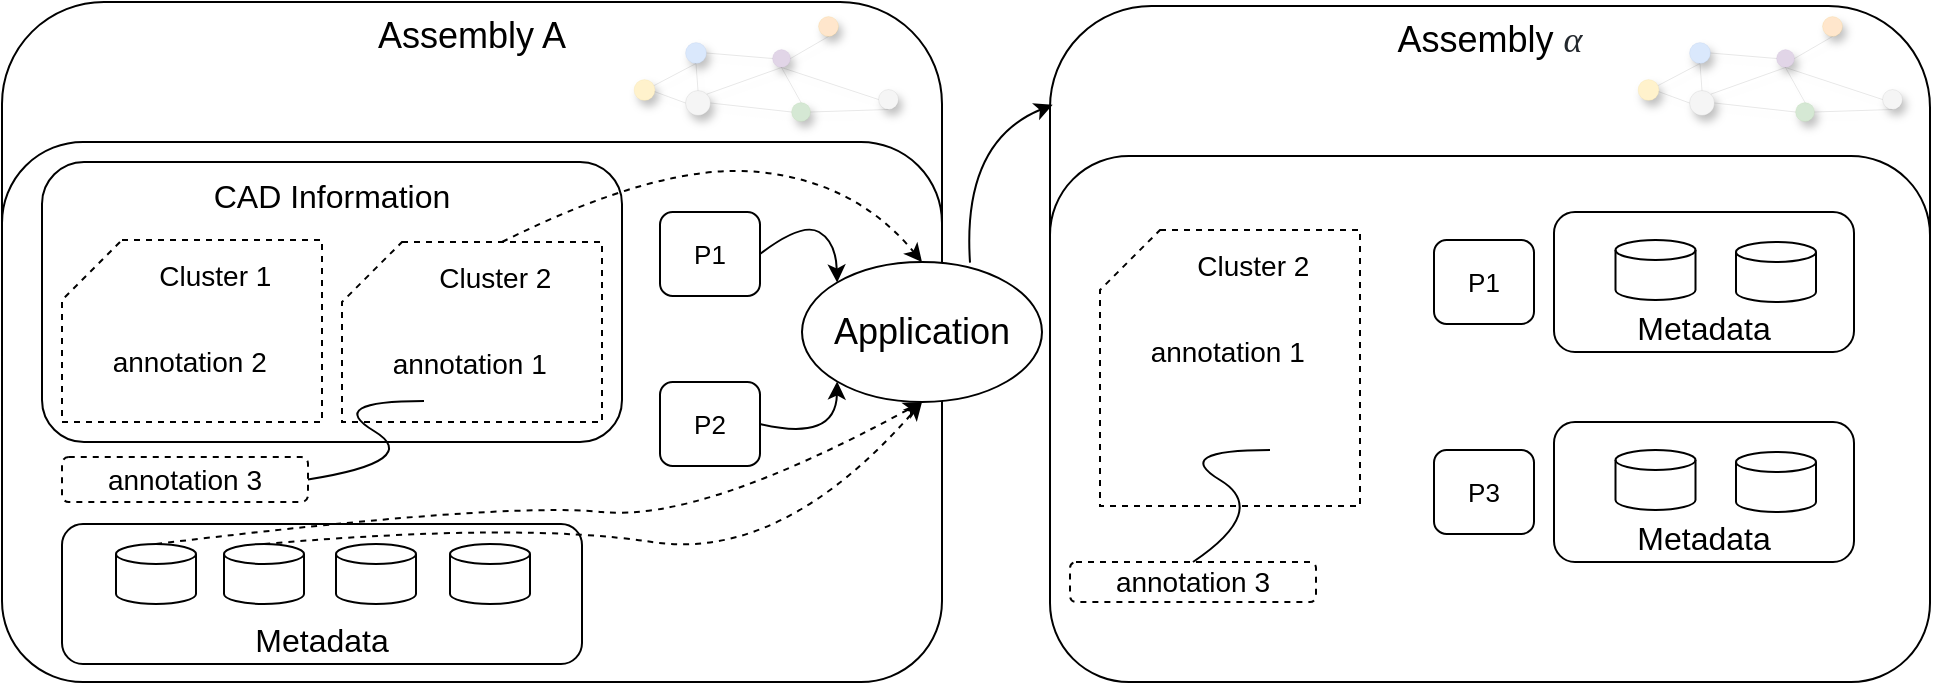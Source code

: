 <mxfile version="14.8.0" type="github">
  <diagram id="kZA55Ri5l6qM_A8G7Y4E" name="Page-1">
    <mxGraphModel dx="1000" dy="1084" grid="1" gridSize="10" guides="1" tooltips="1" connect="1" arrows="1" fold="1" page="1" pageScale="1" pageWidth="827" pageHeight="1169" math="0" shadow="0">
      <root>
        <mxCell id="0" />
        <mxCell id="1" parent="0" />
        <mxCell id="lDiaifbI5lFIjhtOzj-N-2" value="Assembly A" style="rounded=1;whiteSpace=wrap;html=1;fontSize=18;verticalAlign=top;" parent="1" vertex="1">
          <mxGeometry x="60" y="170" width="470" height="340" as="geometry" />
        </mxCell>
        <mxCell id="lDiaifbI5lFIjhtOzj-N-33" value="" style="rounded=1;whiteSpace=wrap;html=1;shadow=0;fontSize=18;strokeWidth=1;verticalAlign=top;" parent="1" vertex="1">
          <mxGeometry x="60" y="240" width="470" height="270" as="geometry" />
        </mxCell>
        <mxCell id="lDiaifbI5lFIjhtOzj-N-34" value="&lt;font style=&quot;font-size: 16px&quot;&gt;CAD Information&lt;/font&gt;" style="rounded=1;whiteSpace=wrap;html=1;shadow=0;fontSize=18;strokeWidth=1;verticalAlign=top;" parent="1" vertex="1">
          <mxGeometry x="80" y="250" width="290" height="140" as="geometry" />
        </mxCell>
        <mxCell id="lDiaifbI5lFIjhtOzj-N-35" value="&lt;font&gt;&lt;span style=&quot;font-size: 14px&quot;&gt;&amp;nbsp; &amp;nbsp; &amp;nbsp; Cluster 2&lt;/span&gt;&lt;br&gt;&lt;br&gt;&lt;div style=&quot;text-align: left&quot;&gt;&lt;span style=&quot;font-size: 14px&quot;&gt;annotation 1&lt;/span&gt;&lt;/div&gt;&lt;div style=&quot;text-align: left&quot;&gt;&lt;span style=&quot;font-size: 14px&quot;&gt;&lt;br&gt;&lt;/span&gt;&lt;/div&gt;&lt;div style=&quot;text-align: left&quot;&gt;&lt;br&gt;&lt;/div&gt;&lt;/font&gt;" style="shape=card;whiteSpace=wrap;html=1;shadow=0;fontSize=18;strokeWidth=1;verticalAlign=top;dashed=1;" parent="1" vertex="1">
          <mxGeometry x="230" y="290" width="130" height="90" as="geometry" />
        </mxCell>
        <mxCell id="lDiaifbI5lFIjhtOzj-N-36" value="&lt;span style=&quot;font-size: 14px&quot;&gt;&amp;nbsp; &amp;nbsp; &amp;nbsp; Cluster 1&lt;br&gt;&lt;br&gt;&lt;/span&gt;&lt;div style=&quot;text-align: left&quot;&gt;&lt;span style=&quot;font-size: 14px&quot;&gt;annotation 2&lt;/span&gt;&lt;/div&gt;&lt;div&gt;&lt;span style=&quot;font-size: 14px&quot;&gt;&lt;br&gt;&lt;/span&gt;&lt;/div&gt;" style="shape=card;whiteSpace=wrap;html=1;shadow=0;dashed=1;fontSize=18;strokeWidth=1;verticalAlign=top;" parent="1" vertex="1">
          <mxGeometry x="90" y="289" width="130" height="91" as="geometry" />
        </mxCell>
        <mxCell id="lDiaifbI5lFIjhtOzj-N-37" value="Metadata" style="rounded=1;whiteSpace=wrap;html=1;shadow=0;fontSize=16;strokeWidth=1;verticalAlign=bottom;" parent="1" vertex="1">
          <mxGeometry x="90" y="431" width="260" height="70" as="geometry" />
        </mxCell>
        <mxCell id="lDiaifbI5lFIjhtOzj-N-38" value="" style="strokeWidth=1;html=1;shape=mxgraph.flowchart.database;whiteSpace=wrap;shadow=0;fontSize=18;verticalAlign=top;" parent="1" vertex="1">
          <mxGeometry x="117" y="441" width="40" height="30" as="geometry" />
        </mxCell>
        <mxCell id="lDiaifbI5lFIjhtOzj-N-39" value="" style="strokeWidth=1;html=1;shape=mxgraph.flowchart.database;whiteSpace=wrap;shadow=0;fontSize=18;verticalAlign=top;" parent="1" vertex="1">
          <mxGeometry x="171" y="441" width="40" height="30" as="geometry" />
        </mxCell>
        <mxCell id="lDiaifbI5lFIjhtOzj-N-40" value="" style="strokeWidth=1;html=1;shape=mxgraph.flowchart.database;whiteSpace=wrap;shadow=0;fontSize=18;verticalAlign=top;" parent="1" vertex="1">
          <mxGeometry x="227" y="441" width="40" height="30" as="geometry" />
        </mxCell>
        <mxCell id="lDiaifbI5lFIjhtOzj-N-41" value="" style="strokeWidth=1;html=1;shape=mxgraph.flowchart.database;whiteSpace=wrap;shadow=0;fontSize=18;verticalAlign=top;" parent="1" vertex="1">
          <mxGeometry x="284" y="441" width="40" height="30" as="geometry" />
        </mxCell>
        <mxCell id="lDiaifbI5lFIjhtOzj-N-43" value="P1" style="rounded=1;whiteSpace=wrap;html=1;shadow=0;fontSize=13;strokeWidth=1;verticalAlign=middle;" parent="1" vertex="1">
          <mxGeometry x="389" y="275" width="50" height="42" as="geometry" />
        </mxCell>
        <mxCell id="lDiaifbI5lFIjhtOzj-N-44" value="P2" style="rounded=1;whiteSpace=wrap;html=1;shadow=0;fontSize=13;strokeWidth=1;verticalAlign=middle;" parent="1" vertex="1">
          <mxGeometry x="389" y="360" width="50" height="42" as="geometry" />
        </mxCell>
        <mxCell id="JVT1JrwiCi7vjyfO7Wov-1" value="&lt;font style=&quot;font-size: 18px&quot;&gt;Assembly&amp;nbsp;&lt;span style=&quot;color: rgb(36 , 41 , 46) ; font-family: &amp;#34;katex_math&amp;#34; ; font-style: italic ; text-align: left&quot;&gt;α&lt;/span&gt;&lt;/font&gt;" style="rounded=1;whiteSpace=wrap;html=1;fontSize=18;verticalAlign=top;" vertex="1" parent="1">
          <mxGeometry x="584" y="172" width="440" height="338" as="geometry" />
        </mxCell>
        <mxCell id="JVT1JrwiCi7vjyfO7Wov-4" value="" style="ellipse;whiteSpace=wrap;html=1;aspect=fixed;verticalAlign=middle;fillColor=#ffe6cc;strokeColor=#d79b00;spacing=1;strokeWidth=0;shadow=1;" vertex="1" parent="1">
          <mxGeometry x="970" y="177" width="10" height="10" as="geometry" />
        </mxCell>
        <mxCell id="JVT1JrwiCi7vjyfO7Wov-5" value="" style="ellipse;whiteSpace=wrap;html=1;aspect=fixed;verticalAlign=middle;fillColor=#f5f5f5;strokeColor=#666666;fontColor=#333333;spacing=1;strokeWidth=0;shadow=1;" vertex="1" parent="1">
          <mxGeometry x="1000" y="213.5" width="10" height="10" as="geometry" />
        </mxCell>
        <mxCell id="JVT1JrwiCi7vjyfO7Wov-6" value="" style="ellipse;whiteSpace=wrap;html=1;aspect=fixed;verticalAlign=middle;fillColor=#d5e8d4;strokeColor=#82b366;spacing=1;strokeWidth=0;shadow=1;" vertex="1" parent="1">
          <mxGeometry x="956.5" y="220" width="9.5" height="9.5" as="geometry" />
        </mxCell>
        <mxCell id="JVT1JrwiCi7vjyfO7Wov-7" value="" style="ellipse;whiteSpace=wrap;html=1;aspect=fixed;verticalAlign=middle;fillColor=#f5f5f5;strokeColor=#666666;fontColor=#333333;spacing=1;strokeWidth=0;shadow=1;" vertex="1" parent="1">
          <mxGeometry x="903.5" y="214" width="12.5" height="12.5" as="geometry" />
        </mxCell>
        <mxCell id="JVT1JrwiCi7vjyfO7Wov-8" value="" style="ellipse;whiteSpace=wrap;html=1;aspect=fixed;verticalAlign=middle;fillColor=#dae8fc;strokeColor=#6c8ebf;spacing=1;strokeWidth=0;shadow=1;" vertex="1" parent="1">
          <mxGeometry x="903.5" y="190" width="10.5" height="10.5" as="geometry" />
        </mxCell>
        <mxCell id="JVT1JrwiCi7vjyfO7Wov-10" value="" style="ellipse;whiteSpace=wrap;html=1;aspect=fixed;verticalAlign=middle;fillColor=#e1d5e7;strokeColor=#9673a6;spacing=1;strokeWidth=0;shadow=1;" vertex="1" parent="1">
          <mxGeometry x="947" y="193.5" width="9" height="9" as="geometry" />
        </mxCell>
        <mxCell id="JVT1JrwiCi7vjyfO7Wov-15" value="" style="endArrow=none;html=1;entryX=0.5;entryY=1;entryDx=0;entryDy=0;exitX=1;exitY=0.5;exitDx=0;exitDy=0;spacing=1;strokeWidth=0;shadow=1;" edge="1" target="JVT1JrwiCi7vjyfO7Wov-8" parent="1">
          <mxGeometry width="50" height="50" relative="1" as="geometry">
            <mxPoint x="884.5" y="213.25" as="sourcePoint" />
            <mxPoint x="833" y="210.5" as="targetPoint" />
          </mxGeometry>
        </mxCell>
        <mxCell id="JVT1JrwiCi7vjyfO7Wov-16" value="" style="endArrow=none;html=1;exitX=0.5;exitY=1;exitDx=0;exitDy=0;entryX=0.5;entryY=0;entryDx=0;entryDy=0;spacing=1;strokeWidth=0;shadow=1;" edge="1" source="JVT1JrwiCi7vjyfO7Wov-8" target="JVT1JrwiCi7vjyfO7Wov-7" parent="1">
          <mxGeometry width="50" height="50" relative="1" as="geometry">
            <mxPoint x="843" y="230.5" as="sourcePoint" />
            <mxPoint x="893" y="180.5" as="targetPoint" />
          </mxGeometry>
        </mxCell>
        <mxCell id="JVT1JrwiCi7vjyfO7Wov-17" value="" style="endArrow=none;html=1;exitX=1;exitY=0.5;exitDx=0;exitDy=0;entryX=0;entryY=0.5;entryDx=0;entryDy=0;spacing=1;strokeWidth=0;shadow=1;" edge="1" target="JVT1JrwiCi7vjyfO7Wov-7" parent="1">
          <mxGeometry width="50" height="50" relative="1" as="geometry">
            <mxPoint x="884.5" y="213.25" as="sourcePoint" />
            <mxPoint x="893" y="180.5" as="targetPoint" />
          </mxGeometry>
        </mxCell>
        <mxCell id="JVT1JrwiCi7vjyfO7Wov-18" value="" style="endArrow=none;html=1;exitX=1;exitY=0.5;exitDx=0;exitDy=0;entryX=0;entryY=0.5;entryDx=0;entryDy=0;spacing=1;strokeWidth=0;shadow=1;" edge="1" source="JVT1JrwiCi7vjyfO7Wov-8" target="JVT1JrwiCi7vjyfO7Wov-10" parent="1">
          <mxGeometry width="50" height="50" relative="1" as="geometry">
            <mxPoint x="843" y="230.5" as="sourcePoint" />
            <mxPoint x="893" y="180.5" as="targetPoint" />
          </mxGeometry>
        </mxCell>
        <mxCell id="JVT1JrwiCi7vjyfO7Wov-19" value="" style="endArrow=none;html=1;exitX=1;exitY=0;exitDx=0;exitDy=0;entryX=0.5;entryY=1;entryDx=0;entryDy=0;spacing=1;strokeWidth=0;shadow=1;" edge="1" source="JVT1JrwiCi7vjyfO7Wov-7" target="JVT1JrwiCi7vjyfO7Wov-10" parent="1">
          <mxGeometry width="50" height="50" relative="1" as="geometry">
            <mxPoint x="843" y="230.5" as="sourcePoint" />
            <mxPoint x="893" y="180.5" as="targetPoint" />
          </mxGeometry>
        </mxCell>
        <mxCell id="JVT1JrwiCi7vjyfO7Wov-20" value="" style="endArrow=none;html=1;entryX=0;entryY=0.5;entryDx=0;entryDy=0;exitX=0.5;exitY=1;exitDx=0;exitDy=0;spacing=1;strokeWidth=0;shadow=1;" edge="1" source="JVT1JrwiCi7vjyfO7Wov-10" target="JVT1JrwiCi7vjyfO7Wov-5" parent="1">
          <mxGeometry width="50" height="50" relative="1" as="geometry">
            <mxPoint x="843" y="230.5" as="sourcePoint" />
            <mxPoint x="893" y="180.5" as="targetPoint" />
          </mxGeometry>
        </mxCell>
        <mxCell id="JVT1JrwiCi7vjyfO7Wov-21" value="" style="endArrow=none;html=1;entryX=0;entryY=0.5;entryDx=0;entryDy=0;exitX=1;exitY=0.5;exitDx=0;exitDy=0;spacing=1;strokeWidth=0;shadow=1;" edge="1" source="JVT1JrwiCi7vjyfO7Wov-7" target="JVT1JrwiCi7vjyfO7Wov-6" parent="1">
          <mxGeometry width="50" height="50" relative="1" as="geometry">
            <mxPoint x="843" y="230.5" as="sourcePoint" />
            <mxPoint x="893" y="180.5" as="targetPoint" />
          </mxGeometry>
        </mxCell>
        <mxCell id="JVT1JrwiCi7vjyfO7Wov-22" value="" style="endArrow=none;html=1;entryX=0.5;entryY=1;entryDx=0;entryDy=0;exitX=1;exitY=0.5;exitDx=0;exitDy=0;spacing=1;strokeWidth=0;shadow=1;" edge="1" source="JVT1JrwiCi7vjyfO7Wov-6" target="JVT1JrwiCi7vjyfO7Wov-5" parent="1">
          <mxGeometry width="50" height="50" relative="1" as="geometry">
            <mxPoint x="843" y="230.5" as="sourcePoint" />
            <mxPoint x="893" y="180.5" as="targetPoint" />
          </mxGeometry>
        </mxCell>
        <mxCell id="JVT1JrwiCi7vjyfO7Wov-23" value="" style="endArrow=none;html=1;exitX=0.5;exitY=0;exitDx=0;exitDy=0;entryX=0.5;entryY=1;entryDx=0;entryDy=0;spacing=1;strokeWidth=0;shadow=1;" edge="1" source="JVT1JrwiCi7vjyfO7Wov-6" target="JVT1JrwiCi7vjyfO7Wov-10" parent="1">
          <mxGeometry width="50" height="50" relative="1" as="geometry">
            <mxPoint x="843" y="230.5" as="sourcePoint" />
            <mxPoint x="913" y="200.5" as="targetPoint" />
          </mxGeometry>
        </mxCell>
        <mxCell id="JVT1JrwiCi7vjyfO7Wov-24" value="" style="endArrow=none;html=1;entryX=0.5;entryY=1;entryDx=0;entryDy=0;exitX=1;exitY=0.5;exitDx=0;exitDy=0;spacing=1;strokeWidth=0;shadow=1;" edge="1" source="JVT1JrwiCi7vjyfO7Wov-10" target="JVT1JrwiCi7vjyfO7Wov-4" parent="1">
          <mxGeometry width="50" height="50" relative="1" as="geometry">
            <mxPoint x="843" y="230.5" as="sourcePoint" />
            <mxPoint x="893" y="180.5" as="targetPoint" />
          </mxGeometry>
        </mxCell>
        <mxCell id="JVT1JrwiCi7vjyfO7Wov-25" value="" style="rounded=1;whiteSpace=wrap;html=1;shadow=0;fontSize=18;strokeWidth=1;verticalAlign=top;" vertex="1" parent="1">
          <mxGeometry x="584" y="247" width="440" height="263" as="geometry" />
        </mxCell>
        <mxCell id="JVT1JrwiCi7vjyfO7Wov-27" value="&lt;font&gt;&lt;span style=&quot;font-size: 14px&quot;&gt;&amp;nbsp; &amp;nbsp; &amp;nbsp; Cluster 2&lt;/span&gt;&lt;br&gt;&lt;br&gt;&lt;div style=&quot;text-align: left&quot;&gt;&lt;span style=&quot;font-size: 14px&quot;&gt;annotation 1&lt;/span&gt;&lt;/div&gt;&lt;div style=&quot;text-align: left&quot;&gt;&lt;span style=&quot;font-size: 14px&quot;&gt;&lt;br&gt;&lt;/span&gt;&lt;/div&gt;&lt;div style=&quot;text-align: left&quot;&gt;&lt;br&gt;&lt;/div&gt;&lt;/font&gt;" style="shape=card;whiteSpace=wrap;html=1;shadow=0;fontSize=18;strokeWidth=1;verticalAlign=top;dashed=1;" vertex="1" parent="1">
          <mxGeometry x="609" y="284" width="130" height="138" as="geometry" />
        </mxCell>
        <mxCell id="JVT1JrwiCi7vjyfO7Wov-29" value="Metadata" style="rounded=1;whiteSpace=wrap;html=1;shadow=0;fontSize=16;strokeWidth=1;verticalAlign=bottom;" vertex="1" parent="1">
          <mxGeometry x="836" y="275" width="150" height="70" as="geometry" />
        </mxCell>
        <mxCell id="JVT1JrwiCi7vjyfO7Wov-30" value="" style="strokeWidth=1;html=1;shape=mxgraph.flowchart.database;whiteSpace=wrap;shadow=0;fontSize=18;verticalAlign=top;" vertex="1" parent="1">
          <mxGeometry x="866.75" y="289" width="40" height="30" as="geometry" />
        </mxCell>
        <mxCell id="JVT1JrwiCi7vjyfO7Wov-31" value="" style="strokeWidth=1;html=1;shape=mxgraph.flowchart.database;whiteSpace=wrap;shadow=0;fontSize=18;verticalAlign=top;" vertex="1" parent="1">
          <mxGeometry x="927" y="290" width="40" height="30" as="geometry" />
        </mxCell>
        <mxCell id="JVT1JrwiCi7vjyfO7Wov-35" value="P1" style="rounded=1;whiteSpace=wrap;html=1;shadow=0;fontSize=13;strokeWidth=1;verticalAlign=middle;" vertex="1" parent="1">
          <mxGeometry x="776" y="289" width="50" height="42" as="geometry" />
        </mxCell>
        <mxCell id="JVT1JrwiCi7vjyfO7Wov-37" value="Metadata" style="rounded=1;whiteSpace=wrap;html=1;shadow=0;fontSize=16;strokeWidth=1;verticalAlign=bottom;" vertex="1" parent="1">
          <mxGeometry x="836" y="380" width="150" height="70" as="geometry" />
        </mxCell>
        <mxCell id="JVT1JrwiCi7vjyfO7Wov-38" value="" style="strokeWidth=1;html=1;shape=mxgraph.flowchart.database;whiteSpace=wrap;shadow=0;fontSize=18;verticalAlign=top;" vertex="1" parent="1">
          <mxGeometry x="866.75" y="394" width="40" height="30" as="geometry" />
        </mxCell>
        <mxCell id="JVT1JrwiCi7vjyfO7Wov-39" value="P3" style="rounded=1;whiteSpace=wrap;html=1;shadow=0;fontSize=13;strokeWidth=1;verticalAlign=middle;" vertex="1" parent="1">
          <mxGeometry x="776" y="394" width="50" height="42" as="geometry" />
        </mxCell>
        <mxCell id="JVT1JrwiCi7vjyfO7Wov-40" value="" style="strokeWidth=1;html=1;shape=mxgraph.flowchart.database;whiteSpace=wrap;shadow=0;fontSize=18;verticalAlign=top;" vertex="1" parent="1">
          <mxGeometry x="927" y="395" width="40" height="30" as="geometry" />
        </mxCell>
        <mxCell id="JVT1JrwiCi7vjyfO7Wov-41" value="&lt;span style=&quot;font-size: 14px ; text-align: left&quot;&gt;annotation 3&lt;/span&gt;" style="rounded=1;whiteSpace=wrap;html=1;dashed=1;" vertex="1" parent="1">
          <mxGeometry x="594" y="450" width="123" height="20" as="geometry" />
        </mxCell>
        <mxCell id="JVT1JrwiCi7vjyfO7Wov-44" value="" style="curved=1;endArrow=none;html=1;endFill=0;exitX=0.5;exitY=0;exitDx=0;exitDy=0;" edge="1" parent="1" source="JVT1JrwiCi7vjyfO7Wov-41">
          <mxGeometry width="50" height="50" relative="1" as="geometry">
            <mxPoint x="655.5" y="434" as="sourcePoint" />
            <mxPoint x="694" y="394" as="targetPoint" />
            <Array as="points">
              <mxPoint x="694" y="424" />
              <mxPoint x="644" y="394" />
            </Array>
          </mxGeometry>
        </mxCell>
        <mxCell id="JVT1JrwiCi7vjyfO7Wov-47" value="" style="ellipse;whiteSpace=wrap;html=1;aspect=fixed;verticalAlign=middle;fillColor=#fff2cc;strokeColor=#d6b656;spacing=1;strokeWidth=0;shadow=1;" vertex="1" parent="1">
          <mxGeometry x="877.75" y="208.5" width="10.5" height="10.5" as="geometry" />
        </mxCell>
        <mxCell id="JVT1JrwiCi7vjyfO7Wov-48" value="&lt;font style=&quot;font-size: 18px&quot;&gt;Application&lt;/font&gt;" style="ellipse;whiteSpace=wrap;html=1;" vertex="1" parent="1">
          <mxGeometry x="460" y="300" width="120" height="70" as="geometry" />
        </mxCell>
        <mxCell id="JVT1JrwiCi7vjyfO7Wov-49" value="" style="ellipse;whiteSpace=wrap;html=1;aspect=fixed;verticalAlign=middle;fillColor=#ffe6cc;strokeColor=#d79b00;spacing=1;strokeWidth=0;shadow=1;" vertex="1" parent="1">
          <mxGeometry x="468" y="177" width="10" height="10" as="geometry" />
        </mxCell>
        <mxCell id="JVT1JrwiCi7vjyfO7Wov-50" value="" style="ellipse;whiteSpace=wrap;html=1;aspect=fixed;verticalAlign=middle;fillColor=#f5f5f5;strokeColor=#666666;fontColor=#333333;spacing=1;strokeWidth=0;shadow=1;" vertex="1" parent="1">
          <mxGeometry x="498" y="213.5" width="10" height="10" as="geometry" />
        </mxCell>
        <mxCell id="JVT1JrwiCi7vjyfO7Wov-51" value="" style="ellipse;whiteSpace=wrap;html=1;aspect=fixed;verticalAlign=middle;fillColor=#d5e8d4;strokeColor=#82b366;spacing=1;strokeWidth=0;shadow=1;" vertex="1" parent="1">
          <mxGeometry x="454.5" y="220" width="9.5" height="9.5" as="geometry" />
        </mxCell>
        <mxCell id="JVT1JrwiCi7vjyfO7Wov-52" value="" style="ellipse;whiteSpace=wrap;html=1;aspect=fixed;verticalAlign=middle;fillColor=#f5f5f5;strokeColor=#666666;fontColor=#333333;spacing=1;strokeWidth=0;shadow=1;" vertex="1" parent="1">
          <mxGeometry x="401.5" y="214" width="12.5" height="12.5" as="geometry" />
        </mxCell>
        <mxCell id="JVT1JrwiCi7vjyfO7Wov-53" value="" style="ellipse;whiteSpace=wrap;html=1;aspect=fixed;verticalAlign=middle;fillColor=#dae8fc;strokeColor=#6c8ebf;spacing=1;strokeWidth=0;shadow=1;" vertex="1" parent="1">
          <mxGeometry x="401.5" y="190" width="10.5" height="10.5" as="geometry" />
        </mxCell>
        <mxCell id="JVT1JrwiCi7vjyfO7Wov-54" value="" style="ellipse;whiteSpace=wrap;html=1;aspect=fixed;verticalAlign=middle;fillColor=#e1d5e7;strokeColor=#9673a6;spacing=1;strokeWidth=0;shadow=1;" vertex="1" parent="1">
          <mxGeometry x="445" y="193.5" width="9" height="9" as="geometry" />
        </mxCell>
        <mxCell id="JVT1JrwiCi7vjyfO7Wov-55" value="" style="endArrow=none;html=1;entryX=0.5;entryY=1;entryDx=0;entryDy=0;exitX=1;exitY=0.5;exitDx=0;exitDy=0;spacing=1;strokeWidth=0;shadow=1;" edge="1" target="JVT1JrwiCi7vjyfO7Wov-53" parent="1">
          <mxGeometry width="50" height="50" relative="1" as="geometry">
            <mxPoint x="382.5" y="213.25" as="sourcePoint" />
            <mxPoint x="331" y="210.5" as="targetPoint" />
          </mxGeometry>
        </mxCell>
        <mxCell id="JVT1JrwiCi7vjyfO7Wov-56" value="" style="endArrow=none;html=1;exitX=0.5;exitY=1;exitDx=0;exitDy=0;entryX=0.5;entryY=0;entryDx=0;entryDy=0;spacing=1;strokeWidth=0;shadow=1;" edge="1" source="JVT1JrwiCi7vjyfO7Wov-53" target="JVT1JrwiCi7vjyfO7Wov-52" parent="1">
          <mxGeometry width="50" height="50" relative="1" as="geometry">
            <mxPoint x="341" y="230.5" as="sourcePoint" />
            <mxPoint x="391" y="180.5" as="targetPoint" />
          </mxGeometry>
        </mxCell>
        <mxCell id="JVT1JrwiCi7vjyfO7Wov-57" value="" style="endArrow=none;html=1;exitX=1;exitY=0.5;exitDx=0;exitDy=0;entryX=0;entryY=0.5;entryDx=0;entryDy=0;spacing=1;strokeWidth=0;shadow=1;" edge="1" target="JVT1JrwiCi7vjyfO7Wov-52" parent="1">
          <mxGeometry width="50" height="50" relative="1" as="geometry">
            <mxPoint x="382.5" y="213.25" as="sourcePoint" />
            <mxPoint x="391" y="180.5" as="targetPoint" />
          </mxGeometry>
        </mxCell>
        <mxCell id="JVT1JrwiCi7vjyfO7Wov-58" value="" style="endArrow=none;html=1;exitX=1;exitY=0.5;exitDx=0;exitDy=0;entryX=0;entryY=0.5;entryDx=0;entryDy=0;spacing=1;strokeWidth=0;shadow=1;" edge="1" source="JVT1JrwiCi7vjyfO7Wov-53" target="JVT1JrwiCi7vjyfO7Wov-54" parent="1">
          <mxGeometry width="50" height="50" relative="1" as="geometry">
            <mxPoint x="341" y="230.5" as="sourcePoint" />
            <mxPoint x="391" y="180.5" as="targetPoint" />
          </mxGeometry>
        </mxCell>
        <mxCell id="JVT1JrwiCi7vjyfO7Wov-59" value="" style="endArrow=none;html=1;exitX=1;exitY=0;exitDx=0;exitDy=0;entryX=0.5;entryY=1;entryDx=0;entryDy=0;spacing=1;strokeWidth=0;shadow=1;" edge="1" source="JVT1JrwiCi7vjyfO7Wov-52" target="JVT1JrwiCi7vjyfO7Wov-54" parent="1">
          <mxGeometry width="50" height="50" relative="1" as="geometry">
            <mxPoint x="341" y="230.5" as="sourcePoint" />
            <mxPoint x="391" y="180.5" as="targetPoint" />
          </mxGeometry>
        </mxCell>
        <mxCell id="JVT1JrwiCi7vjyfO7Wov-60" value="" style="endArrow=none;html=1;entryX=0;entryY=0.5;entryDx=0;entryDy=0;exitX=0.5;exitY=1;exitDx=0;exitDy=0;spacing=1;strokeWidth=0;shadow=1;" edge="1" source="JVT1JrwiCi7vjyfO7Wov-54" target="JVT1JrwiCi7vjyfO7Wov-50" parent="1">
          <mxGeometry width="50" height="50" relative="1" as="geometry">
            <mxPoint x="341" y="230.5" as="sourcePoint" />
            <mxPoint x="391" y="180.5" as="targetPoint" />
          </mxGeometry>
        </mxCell>
        <mxCell id="JVT1JrwiCi7vjyfO7Wov-61" value="" style="endArrow=none;html=1;entryX=0;entryY=0.5;entryDx=0;entryDy=0;exitX=1;exitY=0.5;exitDx=0;exitDy=0;spacing=1;strokeWidth=0;shadow=1;" edge="1" source="JVT1JrwiCi7vjyfO7Wov-52" target="JVT1JrwiCi7vjyfO7Wov-51" parent="1">
          <mxGeometry width="50" height="50" relative="1" as="geometry">
            <mxPoint x="341" y="230.5" as="sourcePoint" />
            <mxPoint x="391" y="180.5" as="targetPoint" />
          </mxGeometry>
        </mxCell>
        <mxCell id="JVT1JrwiCi7vjyfO7Wov-62" value="" style="endArrow=none;html=1;entryX=0.5;entryY=1;entryDx=0;entryDy=0;exitX=1;exitY=0.5;exitDx=0;exitDy=0;spacing=1;strokeWidth=0;shadow=1;" edge="1" source="JVT1JrwiCi7vjyfO7Wov-51" target="JVT1JrwiCi7vjyfO7Wov-50" parent="1">
          <mxGeometry width="50" height="50" relative="1" as="geometry">
            <mxPoint x="341" y="230.5" as="sourcePoint" />
            <mxPoint x="391" y="180.5" as="targetPoint" />
          </mxGeometry>
        </mxCell>
        <mxCell id="JVT1JrwiCi7vjyfO7Wov-63" value="" style="endArrow=none;html=1;exitX=0.5;exitY=0;exitDx=0;exitDy=0;entryX=0.5;entryY=1;entryDx=0;entryDy=0;spacing=1;strokeWidth=0;shadow=1;" edge="1" source="JVT1JrwiCi7vjyfO7Wov-51" target="JVT1JrwiCi7vjyfO7Wov-54" parent="1">
          <mxGeometry width="50" height="50" relative="1" as="geometry">
            <mxPoint x="341" y="230.5" as="sourcePoint" />
            <mxPoint x="411" y="200.5" as="targetPoint" />
          </mxGeometry>
        </mxCell>
        <mxCell id="JVT1JrwiCi7vjyfO7Wov-64" value="" style="endArrow=none;html=1;entryX=0.5;entryY=1;entryDx=0;entryDy=0;exitX=1;exitY=0.5;exitDx=0;exitDy=0;spacing=1;strokeWidth=0;shadow=1;" edge="1" source="JVT1JrwiCi7vjyfO7Wov-54" target="JVT1JrwiCi7vjyfO7Wov-49" parent="1">
          <mxGeometry width="50" height="50" relative="1" as="geometry">
            <mxPoint x="341" y="230.5" as="sourcePoint" />
            <mxPoint x="391" y="180.5" as="targetPoint" />
          </mxGeometry>
        </mxCell>
        <mxCell id="JVT1JrwiCi7vjyfO7Wov-65" value="" style="ellipse;whiteSpace=wrap;html=1;aspect=fixed;verticalAlign=middle;fillColor=#fff2cc;strokeColor=#d6b656;spacing=1;strokeWidth=0;shadow=1;" vertex="1" parent="1">
          <mxGeometry x="375.75" y="208.5" width="10.5" height="10.5" as="geometry" />
        </mxCell>
        <mxCell id="JVT1JrwiCi7vjyfO7Wov-66" value="&lt;span style=&quot;font-size: 14px ; text-align: left&quot;&gt;annotation 3&lt;/span&gt;" style="rounded=1;whiteSpace=wrap;html=1;dashed=1;" vertex="1" parent="1">
          <mxGeometry x="90" y="397.5" width="123" height="22.5" as="geometry" />
        </mxCell>
        <mxCell id="JVT1JrwiCi7vjyfO7Wov-67" value="" style="curved=1;endArrow=none;html=1;endFill=0;exitX=1;exitY=0.5;exitDx=0;exitDy=0;" edge="1" source="JVT1JrwiCi7vjyfO7Wov-66" parent="1">
          <mxGeometry width="50" height="50" relative="1" as="geometry">
            <mxPoint x="232.5" y="409.5" as="sourcePoint" />
            <mxPoint x="271" y="369.5" as="targetPoint" />
            <Array as="points">
              <mxPoint x="271" y="399.5" />
              <mxPoint x="221" y="369.5" />
            </Array>
          </mxGeometry>
        </mxCell>
        <mxCell id="JVT1JrwiCi7vjyfO7Wov-68" value="" style="curved=1;endArrow=classic;html=1;entryX=0;entryY=0;entryDx=0;entryDy=0;exitX=1;exitY=0.5;exitDx=0;exitDy=0;" edge="1" parent="1" source="lDiaifbI5lFIjhtOzj-N-43" target="JVT1JrwiCi7vjyfO7Wov-48">
          <mxGeometry width="50" height="50" relative="1" as="geometry">
            <mxPoint x="460" y="311" as="sourcePoint" />
            <mxPoint x="500" y="260" as="targetPoint" />
            <Array as="points">
              <mxPoint x="460" y="280" />
              <mxPoint x="477" y="290" />
            </Array>
          </mxGeometry>
        </mxCell>
        <mxCell id="JVT1JrwiCi7vjyfO7Wov-69" value="" style="curved=1;endArrow=classic;html=1;entryX=0;entryY=1;entryDx=0;entryDy=0;exitX=1;exitY=0.5;exitDx=0;exitDy=0;" edge="1" parent="1" source="lDiaifbI5lFIjhtOzj-N-44" target="JVT1JrwiCi7vjyfO7Wov-48">
          <mxGeometry width="50" height="50" relative="1" as="geometry">
            <mxPoint x="440" y="390" as="sourcePoint" />
            <mxPoint x="487.138" y="320.508" as="targetPoint" />
            <Array as="points">
              <mxPoint x="477" y="390" />
            </Array>
          </mxGeometry>
        </mxCell>
        <mxCell id="JVT1JrwiCi7vjyfO7Wov-70" value="" style="curved=1;endArrow=classic;html=1;entryX=0.5;entryY=0;entryDx=0;entryDy=0;exitX=0;exitY=0;exitDx=80;exitDy=0;exitPerimeter=0;startSize=8;dashed=1;" edge="1" parent="1" source="lDiaifbI5lFIjhtOzj-N-35" target="JVT1JrwiCi7vjyfO7Wov-48">
          <mxGeometry width="50" height="50" relative="1" as="geometry">
            <mxPoint x="449" y="306" as="sourcePoint" />
            <mxPoint x="487.138" y="320.508" as="targetPoint" />
            <Array as="points">
              <mxPoint x="390" y="250" />
              <mxPoint x="487" y="260" />
            </Array>
          </mxGeometry>
        </mxCell>
        <mxCell id="JVT1JrwiCi7vjyfO7Wov-71" value="" style="curved=1;endArrow=classic;html=1;entryX=0.5;entryY=1;entryDx=0;entryDy=0;exitX=0.5;exitY=0;exitDx=0;exitDy=0;exitPerimeter=0;startSize=8;dashed=1;" edge="1" parent="1" source="lDiaifbI5lFIjhtOzj-N-39" target="JVT1JrwiCi7vjyfO7Wov-48">
          <mxGeometry width="50" height="50" relative="1" as="geometry">
            <mxPoint x="320" y="300" as="sourcePoint" />
            <mxPoint x="530" y="310" as="targetPoint" />
            <Array as="points">
              <mxPoint x="320" y="430" />
              <mxPoint x="450" y="450" />
            </Array>
          </mxGeometry>
        </mxCell>
        <mxCell id="JVT1JrwiCi7vjyfO7Wov-72" value="" style="curved=1;endArrow=classic;html=1;entryX=0.5;entryY=1;entryDx=0;entryDy=0;exitX=0.5;exitY=0;exitDx=0;exitDy=0;exitPerimeter=0;startSize=8;dashed=1;" edge="1" parent="1" source="lDiaifbI5lFIjhtOzj-N-38" target="JVT1JrwiCi7vjyfO7Wov-48">
          <mxGeometry width="50" height="50" relative="1" as="geometry">
            <mxPoint x="201" y="451" as="sourcePoint" />
            <mxPoint x="530" y="380" as="targetPoint" />
            <Array as="points">
              <mxPoint x="310" y="420" />
              <mxPoint x="410" y="430" />
            </Array>
          </mxGeometry>
        </mxCell>
        <mxCell id="JVT1JrwiCi7vjyfO7Wov-73" value="" style="curved=1;endArrow=classic;html=1;startSize=8;exitX=0.7;exitY=0.004;exitDx=0;exitDy=0;exitPerimeter=0;entryX=0.003;entryY=0.146;entryDx=0;entryDy=0;entryPerimeter=0;" edge="1" parent="1" source="JVT1JrwiCi7vjyfO7Wov-48" target="JVT1JrwiCi7vjyfO7Wov-1">
          <mxGeometry width="50" height="50" relative="1" as="geometry">
            <mxPoint x="550" y="190" as="sourcePoint" />
            <mxPoint x="590" y="230" as="targetPoint" />
            <Array as="points">
              <mxPoint x="540" y="240" />
            </Array>
          </mxGeometry>
        </mxCell>
      </root>
    </mxGraphModel>
  </diagram>
</mxfile>
